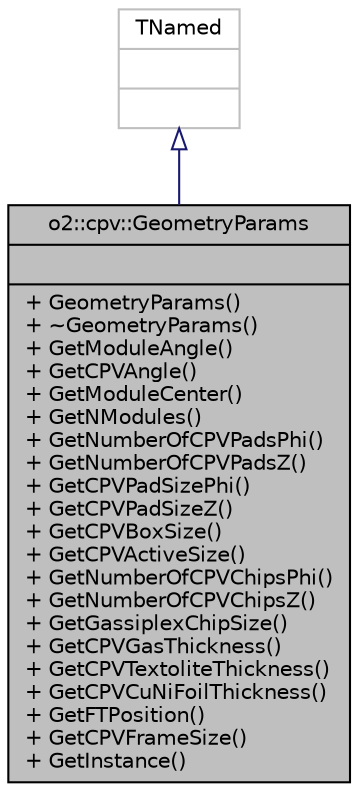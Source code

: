 digraph "o2::cpv::GeometryParams"
{
 // INTERACTIVE_SVG=YES
  bgcolor="transparent";
  edge [fontname="Helvetica",fontsize="10",labelfontname="Helvetica",labelfontsize="10"];
  node [fontname="Helvetica",fontsize="10",shape=record];
  Node1 [label="{o2::cpv::GeometryParams\n||+ GeometryParams()\l+ ~GeometryParams()\l+ GetModuleAngle()\l+ GetCPVAngle()\l+ GetModuleCenter()\l+ GetNModules()\l+ GetNumberOfCPVPadsPhi()\l+ GetNumberOfCPVPadsZ()\l+ GetCPVPadSizePhi()\l+ GetCPVPadSizeZ()\l+ GetCPVBoxSize()\l+ GetCPVActiveSize()\l+ GetNumberOfCPVChipsPhi()\l+ GetNumberOfCPVChipsZ()\l+ GetGassiplexChipSize()\l+ GetCPVGasThickness()\l+ GetCPVTextoliteThickness()\l+ GetCPVCuNiFoilThickness()\l+ GetFTPosition()\l+ GetCPVFrameSize()\l+ GetInstance()\l}",height=0.2,width=0.4,color="black", fillcolor="grey75", style="filled", fontcolor="black"];
  Node2 -> Node1 [dir="back",color="midnightblue",fontsize="10",style="solid",arrowtail="onormal",fontname="Helvetica"];
  Node2 [label="{TNamed\n||}",height=0.2,width=0.4,color="grey75"];
}
